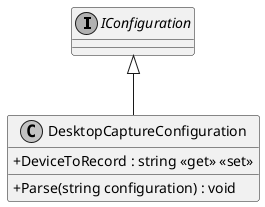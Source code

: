 @startuml
skinparam monochrome true
skinparam classAttributeIconSize 0

interface IConfiguration

class DesktopCaptureConfiguration {
    + DeviceToRecord : string <<get>> <<set>>
    + Parse(string configuration) : void
}

IConfiguration <|-- DesktopCaptureConfiguration
@enduml
